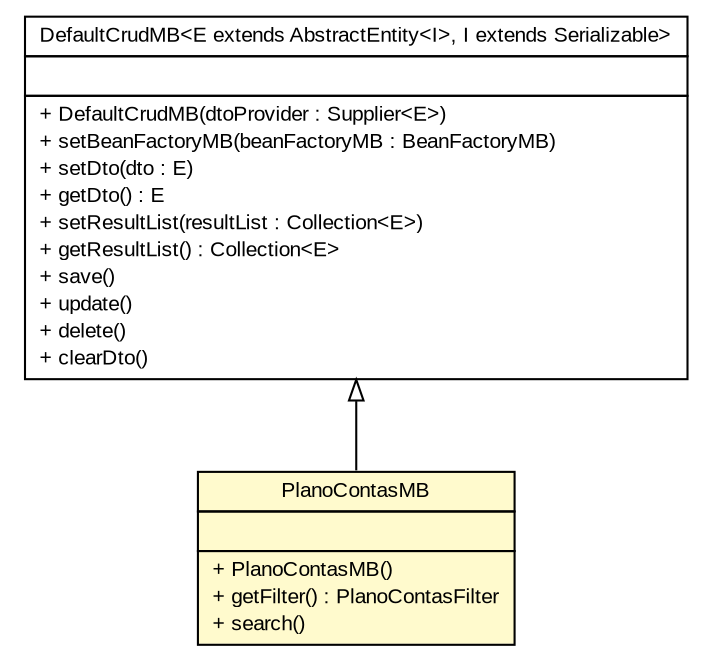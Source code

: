 #!/usr/local/bin/dot
#
# Class diagram 
# Generated by UMLGraph version R5_6 (http://www.umlgraph.org/)
#

digraph G {
	edge [fontname="arial",fontsize=10,labelfontname="arial",labelfontsize=10];
	node [fontname="arial",fontsize=10,shape=plaintext];
	nodesep=0.25;
	ranksep=0.5;
	// br.gov.to.sefaz.presentation.managedbean.impl.DefaultCrudMB<E extends br.gov.to.sefaz.persistence.entity.AbstractEntity<I>, I extends java.io.Serializable>
	c66876 [label=<<table title="br.gov.to.sefaz.presentation.managedbean.impl.DefaultCrudMB" border="0" cellborder="1" cellspacing="0" cellpadding="2" port="p" href="../../../presentation/managedbean/impl/DefaultCrudMB.html">
		<tr><td><table border="0" cellspacing="0" cellpadding="1">
<tr><td align="center" balign="center"> DefaultCrudMB&lt;E extends AbstractEntity&lt;I&gt;, I extends Serializable&gt; </td></tr>
		</table></td></tr>
		<tr><td><table border="0" cellspacing="0" cellpadding="1">
<tr><td align="left" balign="left">  </td></tr>
		</table></td></tr>
		<tr><td><table border="0" cellspacing="0" cellpadding="1">
<tr><td align="left" balign="left"> + DefaultCrudMB(dtoProvider : Supplier&lt;E&gt;) </td></tr>
<tr><td align="left" balign="left"> + setBeanFactoryMB(beanFactoryMB : BeanFactoryMB) </td></tr>
<tr><td align="left" balign="left"> + setDto(dto : E) </td></tr>
<tr><td align="left" balign="left"> + getDto() : E </td></tr>
<tr><td align="left" balign="left"> + setResultList(resultList : Collection&lt;E&gt;) </td></tr>
<tr><td align="left" balign="left"> + getResultList() : Collection&lt;E&gt; </td></tr>
<tr><td align="left" balign="left"> + save() </td></tr>
<tr><td align="left" balign="left"> + update() </td></tr>
<tr><td align="left" balign="left"> + delete() </td></tr>
<tr><td align="left" balign="left"> + clearDto() </td></tr>
		</table></td></tr>
		</table>>, URL="../../../presentation/managedbean/impl/DefaultCrudMB.html", fontname="arial", fontcolor="black", fontsize=10.0];
	// br.gov.to.sefaz.arr.parametros.managedbean.PlanoContasMB
	c67094 [label=<<table title="br.gov.to.sefaz.arr.parametros.managedbean.PlanoContasMB" border="0" cellborder="1" cellspacing="0" cellpadding="2" port="p" bgcolor="lemonChiffon" href="./PlanoContasMB.html">
		<tr><td><table border="0" cellspacing="0" cellpadding="1">
<tr><td align="center" balign="center"> PlanoContasMB </td></tr>
		</table></td></tr>
		<tr><td><table border="0" cellspacing="0" cellpadding="1">
<tr><td align="left" balign="left">  </td></tr>
		</table></td></tr>
		<tr><td><table border="0" cellspacing="0" cellpadding="1">
<tr><td align="left" balign="left"> + PlanoContasMB() </td></tr>
<tr><td align="left" balign="left"> + getFilter() : PlanoContasFilter </td></tr>
<tr><td align="left" balign="left"> + search() </td></tr>
		</table></td></tr>
		</table>>, URL="./PlanoContasMB.html", fontname="arial", fontcolor="black", fontsize=10.0];
	//br.gov.to.sefaz.arr.parametros.managedbean.PlanoContasMB extends br.gov.to.sefaz.presentation.managedbean.impl.DefaultCrudMB<br.gov.to.sefaz.arr.parametros.persistence.entity.PlanoContas, java.lang.Long>
	c66876:p -> c67094:p [dir=back,arrowtail=empty];
}

